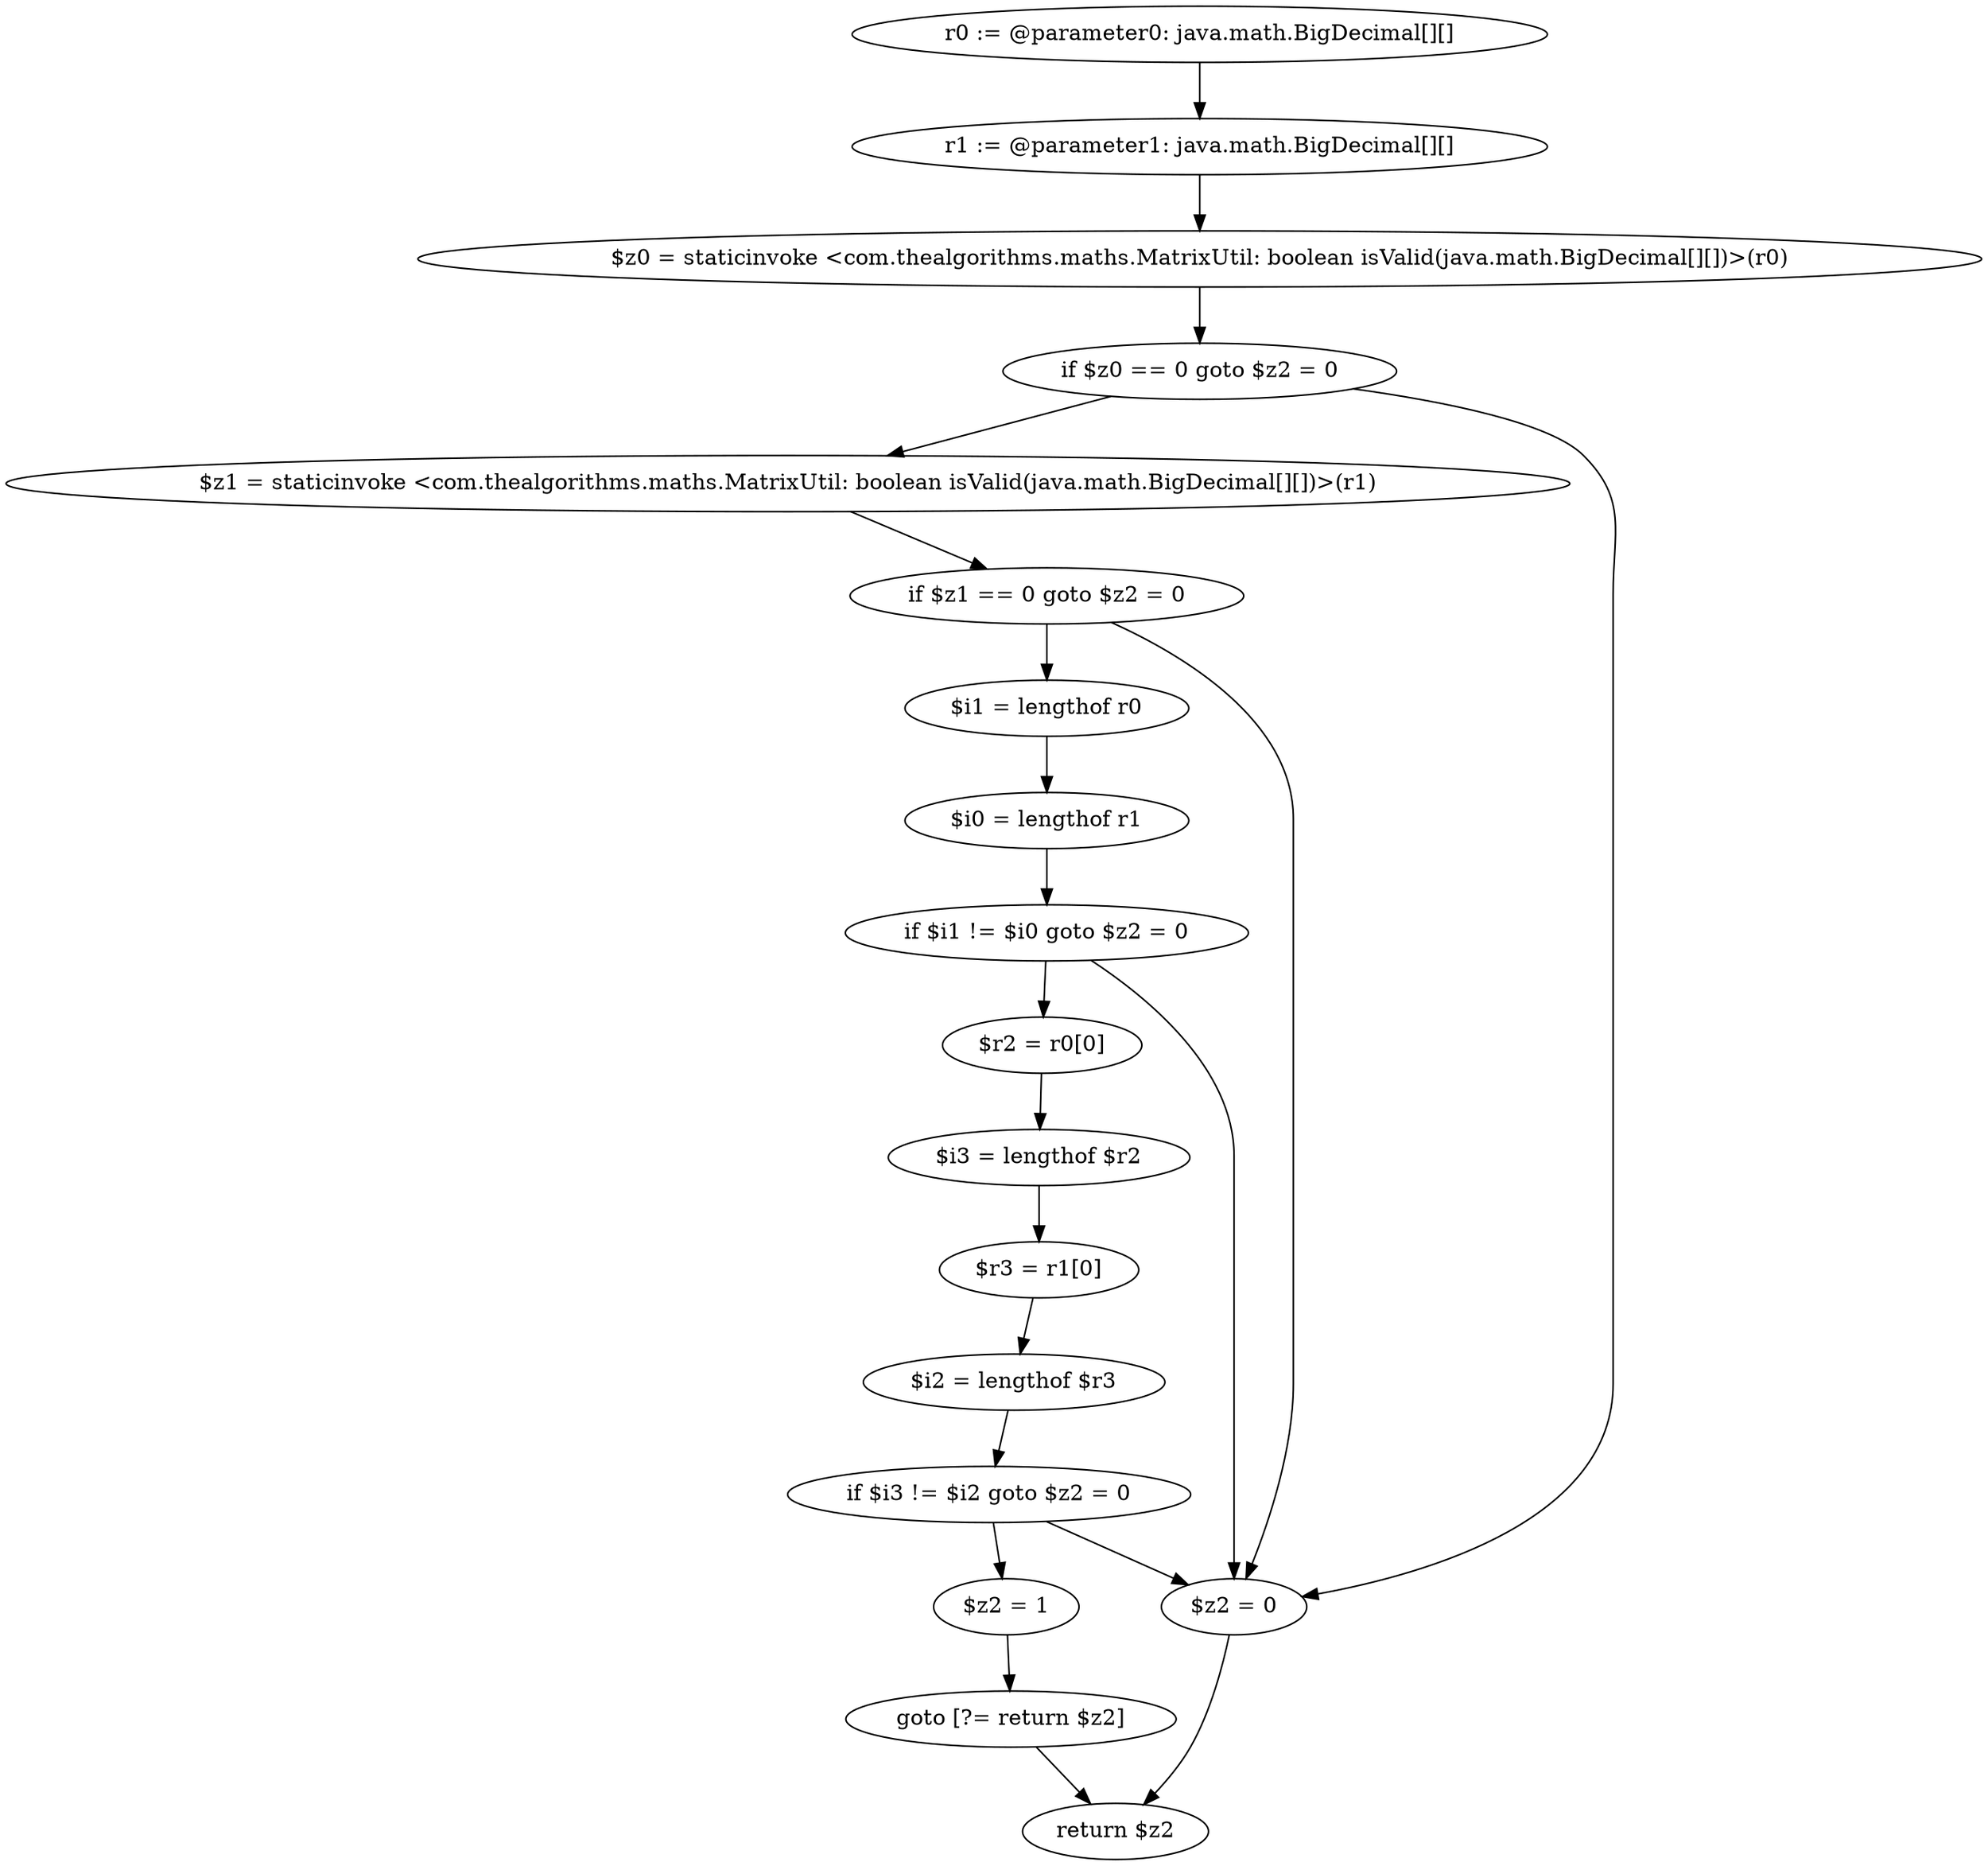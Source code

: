 digraph "unitGraph" {
    "r0 := @parameter0: java.math.BigDecimal[][]"
    "r1 := @parameter1: java.math.BigDecimal[][]"
    "$z0 = staticinvoke <com.thealgorithms.maths.MatrixUtil: boolean isValid(java.math.BigDecimal[][])>(r0)"
    "if $z0 == 0 goto $z2 = 0"
    "$z1 = staticinvoke <com.thealgorithms.maths.MatrixUtil: boolean isValid(java.math.BigDecimal[][])>(r1)"
    "if $z1 == 0 goto $z2 = 0"
    "$i1 = lengthof r0"
    "$i0 = lengthof r1"
    "if $i1 != $i0 goto $z2 = 0"
    "$r2 = r0[0]"
    "$i3 = lengthof $r2"
    "$r3 = r1[0]"
    "$i2 = lengthof $r3"
    "if $i3 != $i2 goto $z2 = 0"
    "$z2 = 1"
    "goto [?= return $z2]"
    "$z2 = 0"
    "return $z2"
    "r0 := @parameter0: java.math.BigDecimal[][]"->"r1 := @parameter1: java.math.BigDecimal[][]";
    "r1 := @parameter1: java.math.BigDecimal[][]"->"$z0 = staticinvoke <com.thealgorithms.maths.MatrixUtil: boolean isValid(java.math.BigDecimal[][])>(r0)";
    "$z0 = staticinvoke <com.thealgorithms.maths.MatrixUtil: boolean isValid(java.math.BigDecimal[][])>(r0)"->"if $z0 == 0 goto $z2 = 0";
    "if $z0 == 0 goto $z2 = 0"->"$z1 = staticinvoke <com.thealgorithms.maths.MatrixUtil: boolean isValid(java.math.BigDecimal[][])>(r1)";
    "if $z0 == 0 goto $z2 = 0"->"$z2 = 0";
    "$z1 = staticinvoke <com.thealgorithms.maths.MatrixUtil: boolean isValid(java.math.BigDecimal[][])>(r1)"->"if $z1 == 0 goto $z2 = 0";
    "if $z1 == 0 goto $z2 = 0"->"$i1 = lengthof r0";
    "if $z1 == 0 goto $z2 = 0"->"$z2 = 0";
    "$i1 = lengthof r0"->"$i0 = lengthof r1";
    "$i0 = lengthof r1"->"if $i1 != $i0 goto $z2 = 0";
    "if $i1 != $i0 goto $z2 = 0"->"$r2 = r0[0]";
    "if $i1 != $i0 goto $z2 = 0"->"$z2 = 0";
    "$r2 = r0[0]"->"$i3 = lengthof $r2";
    "$i3 = lengthof $r2"->"$r3 = r1[0]";
    "$r3 = r1[0]"->"$i2 = lengthof $r3";
    "$i2 = lengthof $r3"->"if $i3 != $i2 goto $z2 = 0";
    "if $i3 != $i2 goto $z2 = 0"->"$z2 = 1";
    "if $i3 != $i2 goto $z2 = 0"->"$z2 = 0";
    "$z2 = 1"->"goto [?= return $z2]";
    "goto [?= return $z2]"->"return $z2";
    "$z2 = 0"->"return $z2";
}
